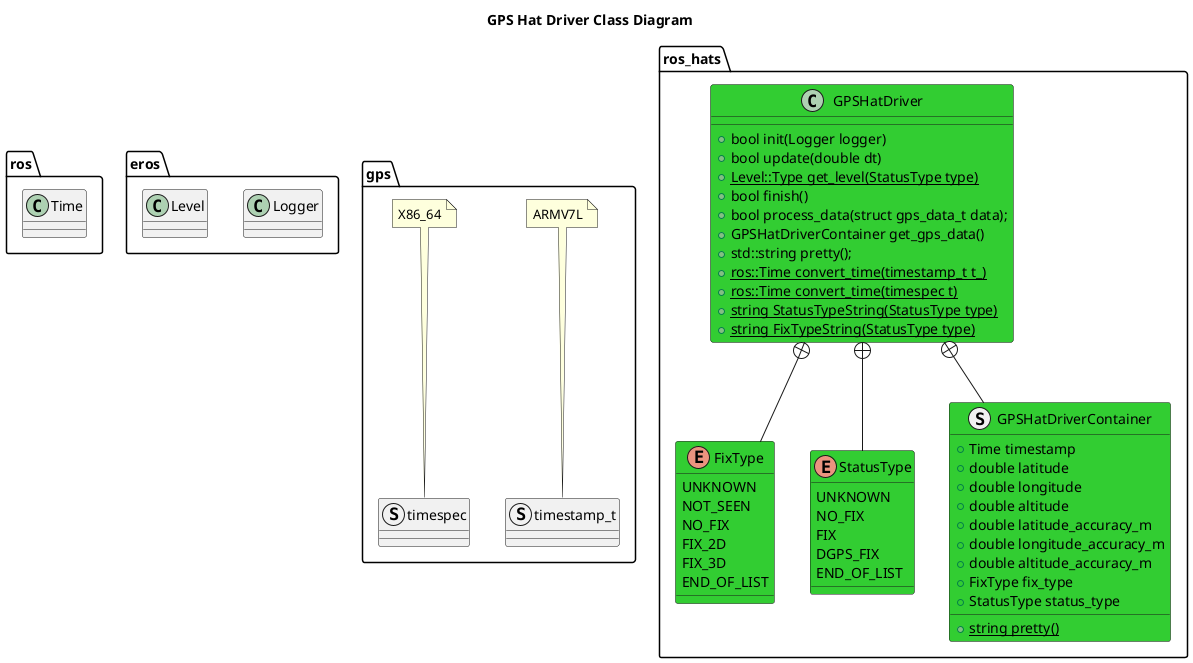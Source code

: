 @startuml
title GPS Hat Driver Class Diagram
namespace ros {
    class Time
}
namespace eros {
    class Logger
    class Level
}
package gps {
    struct timestamp_t
    struct timespec
note top of timestamp_t 
    ARMV7L
end note
note top of timespec 
    X86_64
end note
}

namespace ros_hats {
    class GPSHatDriver #LimeGreen {
        +bool init(Logger logger)
        +bool update(double dt)
        +{static} Level::Type get_level(StatusType type)
        +bool finish()
        +bool process_data(struct gps_data_t data);
        +GPSHatDriverContainer get_gps_data()
        +std::string pretty();
        +{static} ros::Time convert_time(timestamp_t t_)
        +{static} ros::Time convert_time(timespec t)
        +{static} string StatusTypeString(StatusType type)
        +{static} string FixTypeString(StatusType type)
    }
    enum FixType #LimeGreen {
        UNKNOWN
        NOT_SEEN
        NO_FIX
        FIX_2D
        FIX_3D
        END_OF_LIST
    }
    enum StatusType #LimeGreen {
        UNKNOWN
        NO_FIX
        FIX
        DGPS_FIX
        END_OF_LIST
    }
    struct GPSHatDriverContainer #LimeGreen {
        +Time timestamp
        +double latitude
        +double longitude
        +double altitude
        +double latitude_accuracy_m
        +double longitude_accuracy_m
        +double altitude_accuracy_m
        +FixType fix_type
        +StatusType status_type
        +{static}string pretty()
    }
    GPSHatDriver +-- FixType
    GPSHatDriver +-- StatusType
    GPSHatDriver +-- GPSHatDriverContainer
}
@enduml